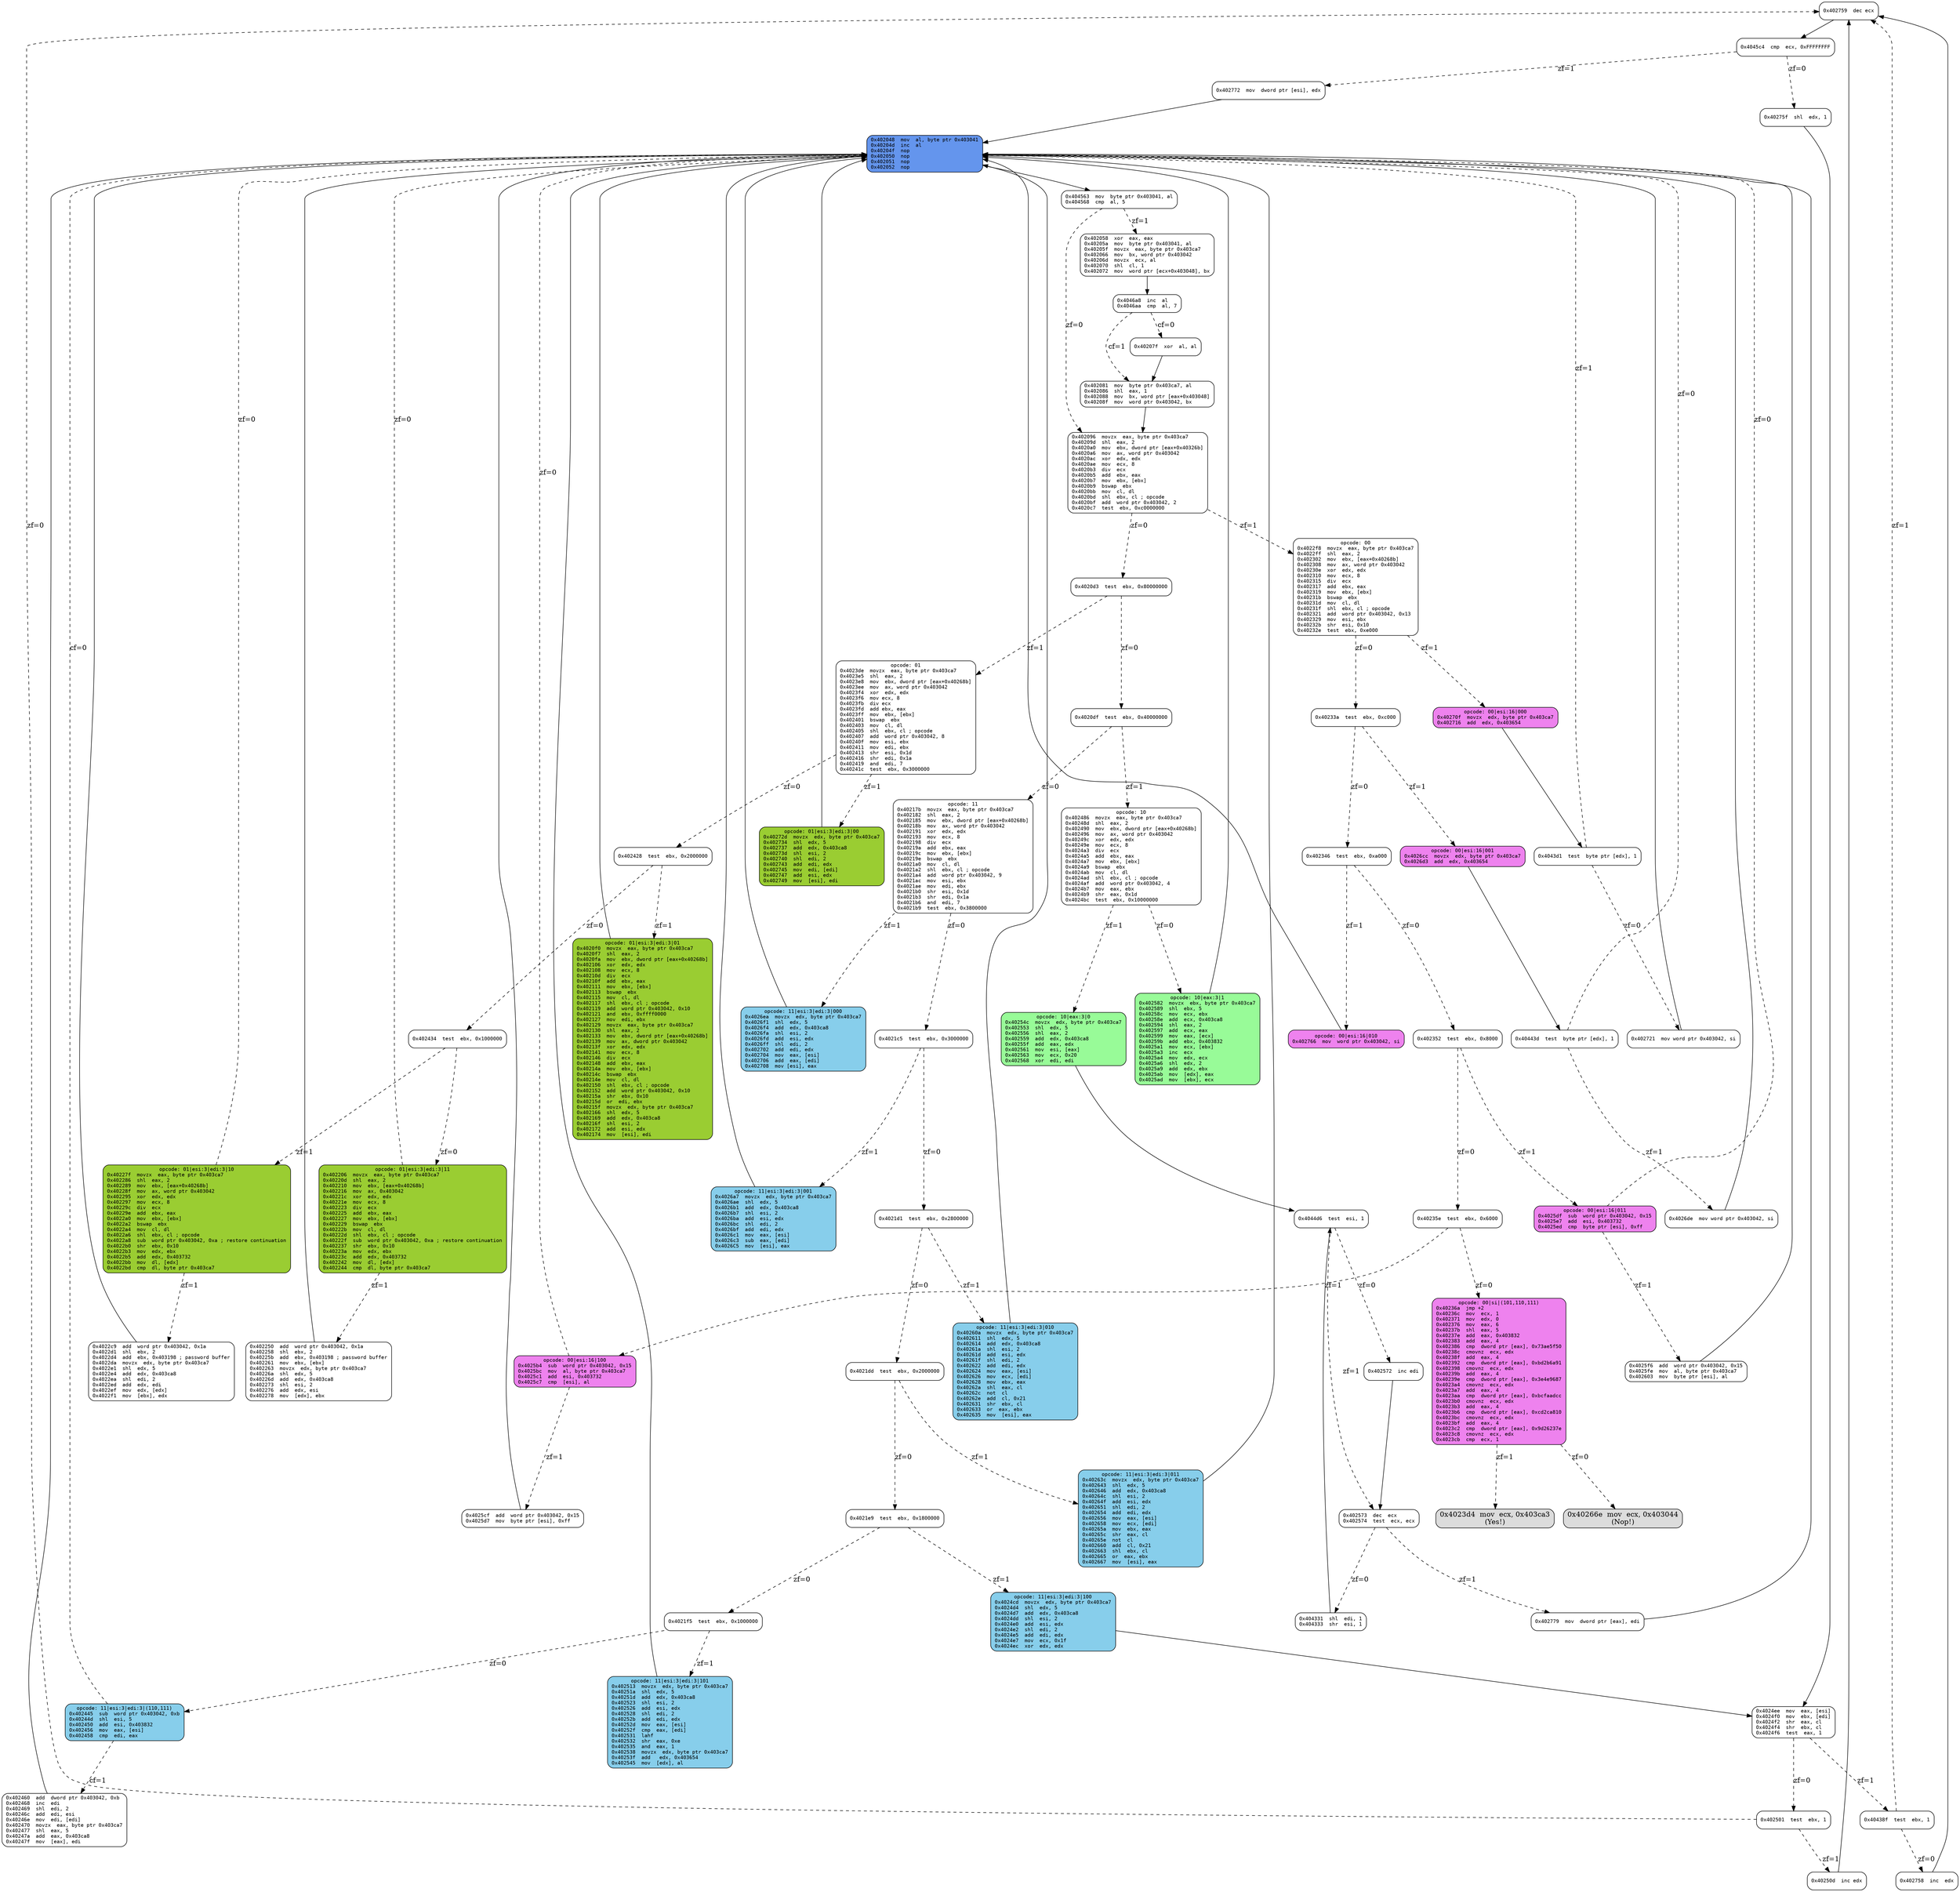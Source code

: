 digraph G {
  0 [
   shape=box, style=rounded,
   label="0x402759  dec ecx\l", fontname="Inconsolata",
   fontsize=10.0
   ];
  1 [
   shape=box, style=rounded,
   label="0x40275f  shl  edx, 1\l", fontname="Inconsolata",
   fontsize=10.0
   ];
  2 [
   shape=box, style=rounded, label="0x402758  inc  edx\l",
   fontname="Inconsolata", fontsize=10.0
   ];
//3 [shape=box, style=rounded, label="0x402750  nop\l0x402751  nop\l0x402752  nop\l", fontname="Inconsolata", fontsize=10.0];
4 [shape=box, style=rounded, label="0x402721  mov word ptr 0x403042, si\l", fontname="Inconsolata", fontsize=10.0];
//5 [shape=box, style=rounded, label="0x402728"];
6 [shape=box, style="rounded,filled", fillcolor=violet, label="opcode: 00|esi:16|000
0x40270f  movzx  edx, byte ptr 0x403ca7\l0x402716  add  edx, 0x403654\l", fontname="Inconsolata", fontsize=10.0];
7 [shape=box, style=rounded, label="0x4026de  mov word ptr 0x403042, si\l", fontname="Inconsolata", fontsize=10.0];
//8 [shape=box, style=rounded, label="0x4026e5  not  cl\l0x402660  add  cl, 0x21\l0x402663  shl  ebx, cl\l0x402665  or  eax, ebx\l0x402667  mov  [esi], eax\l", fontname="Inconsolata", fontsize=10.0];
9 [shape=box, style="rounded,filled", fillcolor=violet, label="opcode: 00|esi:16|001
0x4026cc  movzx  edx, byte ptr 0x403ca7\l0x4026d3  add  edx, 0x403654\l", fontname="Inconsolata", fontsize=10.0];
10 [shape=box, style="filled,rounded", fillcolor=violet, label="opcode: 00|esi:16|011
0x4025df  sub  word ptr 0x403042, 0x15\l0x4025e7  add  esi, 0x403732\l0x4025ed  cmp  byte ptr [esi], 0xff\l", fontname="Inconsolata", fontsize=10.0];
11 [shape=box, style=rounded, label="0x4025f6  add  word ptr 0x403042, 0x15\l0x4025fe  mov  al, byte ptr 0x403ca7\l0x402603  mov  byte ptr [esi], al\l", fontname="Inconsolata", fontsize=10.0];
12 [shape=box, style="rounded,filled", fillcolor=violet, label="opcode: 00|esi:16|100
0x4025b4  sub  word ptr 0x403042, 0x15\l0x4025bc  mov  al, byte ptr 0x403ca7\l0x4025c1  add  esi, 0x403732\l0x4025c7  cmp  [esi], al\l", fontname="Inconsolata", fontsize=10.0];
13 [shape=box, style=rounded, label="0x4025cf  add  word ptr 0x403042, 0x15\l0x4025d7  mov  byte ptr [esi], 0xff\l", fontname="Inconsolata", fontsize=10.0];
14 [shape=box, style=rounded, label="0x402573  dec  ecx\l0x402574  test  ecx, ecx\l", fontname="Inconsolata", fontsize=10.0];
//15 [shape=box, style=rounded, label="0x40257c  nop\l", fontname="Inconsolata", fontsize=10.0];
16 [shape=box, style=rounded, label="0x402572  inc edi\l", fontname="Inconsolata", fontsize=10.0];
//17 [shape=box, style=rounded, label="0x40256a  nop\l0x40256b  nop\l0x40256c  nop\l", fontname="Inconsolata", fontsize=10.0];
18 [shape=box, style="rounded,filled", fillcolor="palegreen", label="opcode: 10|eax:3|0
0x40254c  movzx  edx, byte ptr 0x403ca7\l0x402553  shl  edx, 5\l0x402556  shl  eax, 2\l0x402559  add  edx, 0x403ca8\l0x40255f  add  eax, edx\l0x402561  mov  esi, [eax]\l0x402563  mov  ecx, 0x20\l0x402568  xor  edi, edi\l", fontname="Inconsolata", fontsize=10.0];
19 [shape=box, style=rounded, label="0x402501  test  ebx, 1\l", fontname="Inconsolata", fontsize=10.0];
20 [shape=box, style=rounded, label="0x40250d  inc edx\l", fontname="Inconsolata", fontsize=10.0];
21 [shape=box, style=rounded, label="0x4024ee  mov  eax, [esi]\l0x4024f0  mov  ebx, [edi]\l0x4024f2  shr  eax, cl\l0x4024f4  shr  ebx, cl\l0x4024f6  test  eax, 1\l", fontname="Inconsolata", fontsize=10.0];
22 [shape=box, style="rounded,filled", fillcolor=skyblue, label="opcode: 11|esi:3|edi:3|100
0x4024cd  movzx  edx, byte ptr 0x403ca7\l0x4024d4  shl  edx, 5\l0x4024d7  add  edx, 0x403ca8\l0x4024dd  shl  esi, 2\l0x4024e0  add  esi, edx\l0x4024e2  shl  edi, 2\l0x4024e5  add  edi, edx\l0x4024e7  mov  ecx, 0x1f\l0x4024ec  xor  edx, edx\l", fontname="Inconsolata", fontsize=10.0];
23 [shape=box, style=rounded, label="opcode: 10
0x402486  movzx  eax, byte ptr 0x403ca7\l0x40248d  shl  eax, 2\l0x402490  mov  ebx, dword ptr [eax+0x40268b]\l0x402496  mov  ax, word ptr 0x403042\l0x40249c  xor  edx, edx\l0x40249e  mov  ecx, 8\l0x4024a3  div  ecx\l0x4024a5  add  ebx, eax\l0x4024a7  mov  ebx, [ebx]\l0x4024a9  bswap  ebx\l0x4024ab  mov  cl, dl\l0x4024ad  shl  ebx, cl ; opcode\l0x4024af  add  word ptr 0x403042, 4\l0x4024b7  mov  eax, ebx\l0x4024b9  shr  eax, 0x1d\l0x4024bc  test  ebx, 0x10000000\l", fontname="Inconsolata", fontsize=10.0];
//24 [shape=box, style=rounded, label="0x4024c8"];
25 [shape=box, style="rounded,filled", fillcolor=skyblue, label="opcode: 11|esi:3|edi:3|(110,111)
0x402445  sub  word ptr 0x403042, 0xb\l0x40244d  shl  esi, 5\l0x402450  add  esi, 0x403832\l0x402456  mov  eax, [esi]\l0x402458  cmp  edi, eax\l", fontname="Inconsolata", fontsize=10.0];
26 [shape=box, style=rounded, label="0x402460  add  dword ptr 0x403042, 0xb\l0x402468  inc  edi\l0x402469  shl  edi, 2\l0x40246c  add  edi, esi\l0x40246e  mov  edi, [edi]\l0x402470  movzx  eax, byte ptr 0x403ca7\l0x402477  shl  eax, 5\l0x40247a  add  eax, 0x403ca8\l0x40247f  mov  [eax], edi\l", fontname="Inconsolata", fontsize=10.0];
27 [shape=box, style=rounded, label="0x402434  test  ebx, 0x1000000\l", fontname="Inconsolata", fontsize=10.0];
//28 [shape=box, style=rounded, label="0x402440"];
29 [shape=box, style=rounded, label="0x402428  test  ebx, 0x2000000\l", fontname="Inconsolata", fontsize=10.0];
30 [shape=box, style=rounded, label="opcode: 01
0x4023de  movzx  eax, byte ptr 0x403ca7\l0x4023e5  shl  eax, 2\l0x4023e8  mov  ebx, dword ptr [eax+0x40268b]\l0x4023ee  mov  ax, word ptr 0x403042\l0x4023f4  xor  edx, edx\l0x4023f6  mov ecx, 8\l0x4023fb  div ecx\l0x4023fd  add ebx, eax\l0x4023ff  mov  ebx, [ebx]\l0x402401  bswap  ebx\l0x402403  mov  cl, dl\l0x402405  shl  ebx, cl ; opcode\l0x402407  add  word ptr 0x403042, 8\l0x40240f  mov  esi, ebx\l0x402411  mov  edi, ebx\l0x402413  shr  esi, 0x1d\l0x402416  shr  edi, 0x1a\l0x402419  and  edi, 7\l0x40241c  test  ebx, 0x3000000\l", fontname="Inconsolata", fontsize=10.0];
31 [shape=box, style="rounded,filled", fillcolor=violet, label="opcode: 00|si|(101,110,111)
0x40236a  jmp +2\l0x40236c  mov  ecx, 1\l0x402371  mov  edx, 0\l0x402376  mov  eax, 6\l0x40237b  shl  eax, 5\l0x40237e  add  eax, 0x403832\l0x402383  add  eax, 4\l0x402386  cmp  dword ptr [eax], 0x73ae5f50\l0x40238c  cmovnz  ecx, edx\l0x40238f  add  eax, 4\l0x402392  cmp  dword ptr [eax], 0xbd2b6a91\l0x402398  cmovnz  ecx, edx\l0x40239b  add  eax, 4\l0x40239e  cmp  dword ptr [eax], 0x3e4e9687\l0x4023a4  cmovnz  ecx, edx\l0x4023a7  add  eax, 4\l0x4023aa  cmp  dword ptr [eax], 0xbcfaadcc\l0x4023b0  cmovnz  ecx, edx\l0x4023b3  add  eax, 4\l0x4023b6  cmp  dword ptr [eax], 0xcd2ca810\l0x4023bc  cmovnz  ecx, edx\l0x4023bf  add  eax, 4\l0x4023c2  cmp  dword ptr [eax], 0x9d26237e\l0x4023c8  cmovnz  ecx, edx\l0x4023cb  cmp  ecx, 1\l", fontname="Inconsolata", fontsize=10.0];
32 [shape=box, style="filled,rounded", fillcolor=gainsboro, label="0x4023d4  mov  ecx, 0x403ca3
(Yes!)"];
33 [shape=box, style=rounded, label="0x40235e  test  ebx, 0x6000\l", fontname="Inconsolata", fontsize=10.0];
34 [shape=box, style=rounded, label="0x402352  test  ebx, 0x8000\l", fontname="Inconsolata", fontsize=10.0];
35 [shape=box, style=rounded, label="0x402346  test  ebx, 0xa000\l", fontname="Inconsolata", fontsize=10.0];
36 [shape=box, style=rounded, label="0x40233a  test  ebx, 0xc000\l", fontname="Inconsolata", fontsize=10.0];
37 [shape=box, style=rounded, label="opcode: 00
0x4022f8  movzx  eax, byte ptr 0x403ca7\l0x4022ff  shl  eax, 2\l0x402302  mov  ebx, [eax+0x40268b]\l0x402308  mov  ax, word ptr 0x403042\l0x40230e  xor  edx, edx\l0x402310  mov  ecx, 8\l0x402315  div  ecx\l0x402317  add  ebx, eax\l0x402319  mov  ebx, [ebx]\l0x40231b  bswap  ebx\l0x40231d  mov  cl, dl\l0x40231f  shl  ebx, cl ; opcode\l0x402321  add  word ptr 0x403042, 0x13\l0x402329  mov  esi, ebx\l0x40232b  shr  esi, 0x10\l0x40232e  test  ebx, 0xe000\l", fontname="Inconsolata", fontsize=10.0];
38 [shape=box, style="rounded,filled", fillcolor=yellowgreen, label="opcode: 01|esi:3|edi:3|10
0x40227f  movzx  eax, byte ptr 0x403ca7\l0x402286  shl  eax, 2\l0x402289  mov  ebx, [eax+0x40268b]\l0x40228f  mov  ax, word ptr 0x403042\l0x402295  xor  edx, edx\l0x402297  mov  ecx, 8\l0x40229c  div  ecx\l0x40229e  add  ebx, eax\l0x4022a0  mov  ebx, [ebx]\l0x4022a2  bswap  ebx\l0x4022a4  mov  cl, dl\l0x4022a6  shl  ebx, cl ; opcode\l0x4022a8  sub  word ptr 0x403042, 0xa ; restore continuation\l0x4022b0  shr  ebx, 0x10\l0x4022b3  mov  edx, ebx\l0x4022b5  add  edx, 0x403732\l0x4022bb  mov  dl, [edx]\l0x4022bd  cmp  dl, byte ptr 0x403ca7\l", fontname="Inconsolata", fontsize=10.0];
39 [shape=box, style=rounded, label="0x4022c9  add  word ptr 0x403042, 0x1a\l0x4022d1  shl  ebx, 2\l0x4022d4  add  ebx, 0x403198 ; password buffer\l0x4022da  movzx  edx, byte ptr 0x403ca7\l0x4022e1  shl  edx, 5\l0x4022e4  add  edx, 0x403ca8\l0x4022ea  shl  edi, 2\l0x4022ed  add  edx, edi\l0x4022ef  mov  edx, [edx]\l0x4022f1  mov  [ebx], edx\l", fontname="Inconsolata", fontsize=10.0];
40 [shape=box, style="rounded,filled", fillcolor=yellowgreen label="opcode: 01|esi:3|edi:3|11
0x402206  movzx  eax, byte ptr 0x403ca7\l0x40220d  shl  eax, 2\l0x402210  mov  ebx, [eax+0x40268b]\l0x402216  mov  ax, 0x403042\l0x40221c  xor  edx, edx\l0x40221e  mov  ecx, 8\l0x402223  div  ecx\l0x402225  add  ebx, eax\l0x402227  mov  ebx, [ebx]\l0x402229  bswap  ebx\l0x40222b  mov  cl, dl\l0x40222d  shl  ebx, cl ; opcode\l0x40222f  sub  word ptr 0x403042, 0xa ; restore continuation\l0x402237  shr  ebx, 0x10\l0x40223a  mov  edx, ebx\l0x40223c  add  edx, 0x403732\l0x402242  mov  dl, [edx]\l0x402244  cmp  dl, byte ptr 0x403ca7\l", fontname="Inconsolata", fontsize=10.0];
41 [shape=box, style=rounded, label="0x402250  add  word ptr 0x403042, 0x1a\l0x402258  shl  ebx, 2\l0x40225b  add  ebx, 0x403198 ; password buffer\l0x402261  mov  ebx, [ebx]\l0x402263  movzx  edx, byte ptr 0x403ca7\l0x40226a  shl  edx, 5\l0x40226d  add  edx, 0x403ca8\l0x402273  shl  esi, 2\l0x402276  add  edx, esi\l0x402278  mov  [edx], ebx\l", fontname="Inconsolata", fontsize=10.0];
42 [shape=box, style=rounded, label="0x4021f5  test  ebx, 0x1000000", fontname="Inconsolata", fontsize=10.0];
//43 [shape=box, style=rounded, label="0x402201"];
44 [shape=box, style=rounded, label="0x4021e9  test  ebx, 0x1800000\l", fontname="Inconsolata", fontsize=10.0];
45 [shape=box, style=rounded, label="0x4021dd  test  ebx, 0x2000000\l", fontname="Inconsolata", fontsize=10.0];
46 [shape=box, style=rounded, label="0x4021d1  test  ebx, 0x2800000\l", fontname="Inconsolata", fontsize=10.0];
47 [shape=box, style=rounded, label="0x4021c5  test  ebx, 0x3000000\l", fontname="Inconsolata", fontsize=10.0];
48 [shape=box, style=rounded, label="opcode: 11
0x40217b  movzx  eax, byte ptr 0x403ca7\l0x402182  shl  eax, 2\l0x402185  mov  ebx, dword ptr [eax+0x40268b]\l0x40218b  mov  ax, word ptr 0x403042\l0x402191  xor  edx, edx\l0x402193  mov  ecx, 8\l0x402198  div  ecx\l0x40219a  add  ebx, eax\l0x40219c  mov  ebx, [ebx]\l0x40219e  bswap  ebx\l0x4021a0  mov  cl, dl\l0x4021a2  shl  ebx, cl ; opcode\l0x4021a4  add  word ptr 0x403042, 9\l0x4021ac  mov  esi, ebx\l0x4021ae  mov  edi, ebx\l0x4021b0  shr  esi, 0x1d\l0x4021b3  shr  edi, 0x1a\l0x4021b6  and  edi, 7\l0x4021b9  test  ebx, 0x3800000\l", fontname="Inconsolata", fontsize=10.0];
49 [shape=box, style=rounded, label="0x4020df  test  ebx, 0x40000000\l", fontname="Inconsolata", fontsize=10.0];
//50 [shape=box, style=rounded, label="0x4020eb"];
51 [shape=box, style=rounded, label="0x4020d3  test  ebx, 0x80000000\l", fontname="Inconsolata", fontsize=10.0];
52 [shape=box, style=rounded, label="0x402096  movzx  eax, byte ptr 0x403ca7\l0x40209d  shl  eax, 2\l0x4020a0  mov  ebx, dword ptr [eax+0x40326b]\l0x4020a6  mov  ax, word ptr 0x403042\l0x4020ac  xor  edx, edx\l0x4020ae  mov  ecx, 8\l0x4020b3  div  ecx\l0x4020b5  add  ebx, eax\l0x4020b7  mov  ebx, [ebx]\l0x4020b9  bswap  ebx\l0x4020bb  mov  cl, dl\l0x4020bd  shl  ebx, cl ; opcode\l0x4020bf  add  word ptr 0x403042, 2\l0x4020c7  test  ebx, 0xc0000000\l", fontname="Inconsolata", fontsize=10.0];
53 [shape=box, style=rounded, label="0x402081  mov  byte ptr 0x403ca7, al\l0x402086  shl  eax, 1\l0x402088  mov  bx, word ptr [eax+0x403048]\l0x40208f  mov  word ptr 0x403042, bx\l", fontname="Inconsolata", fontsize=10.0];
54 [shape=box, style=rounded, label="0x40207f  xor  al, al\l", fontname="Inconsolata", fontsize=10.0];
55 [shape=box, style=rounded, label="0x402058  xor  eax, eax\l0x40205a  mov  byte ptr 0x403041, al\l0x40205f  movzx  eax, byte ptr 0x403ca7\l0x402066  mov  bx, word ptr 0x403042\l0x40206d  movzx  ecx, al\l0x402070  shl  cl, 1\l0x402072  mov  word ptr [ecx+0x403048], bx\l", fontname="Inconsolata", fontsize=10.0];
56 [shape=box, style="filled,rounded", fillcolor=cornflowerblue, label="0x402048  mov  al, byte ptr 0x403041\l0x40204d  inc  al\l0x40204f  nop\l0x402050  nop\l0x402051  nop\l0x402052  nop\l", fontname="Inconsolata", fontsize=10.0];
57 [shape=box, style=rounded, label="0x402779  mov  dword ptr [eax], edi\l", fontname="Inconsolata", fontsize=10.0];
58 [shape=box, style=rounded, label="0x402772  mov  dword ptr [esi], edx\l", fontname="Inconsolata", fontsize=10.0];
59 [shape=box, style="filled,rounded", fillcolor=violet, label="opcode: 00|esi:16|010
0x402766  mov  word ptr 0x403042, si\l", fontname="Inconsolata", fontsize=10.0];
60 [shape=box, style="rounded,filled", fillcolor=yellowgreen, label="opcode: 01|esi:3|edi:3|00
0x40272d  movzx  edx, byte ptr 0x403ca7\l0x402734  shl  edx, 5\l0x402737  add  edx, 0x403ca8\l0x40273d  shl  esi, 2\l0x402740  shl  edi, 2\l0x402743  add  edi, edx\l0x402745  mov  edi, [edi]\l0x402747  add  esi, edx\l0x402749  mov  [esi], edi\l", fontname="Inconsolata", fontsize=10.0];
61 [shape=box, style="rounded,filled", fillcolor=skyblue, label="opcode: 11|esi:3|edi:3|000
0x4026ea  movzx  edx, byte ptr 0x403ca7\l0x4026f1  shl  edx, 5\l0x4026f4  add  edx, 0x403ca8\l0x4026fa  shl  esi, 2\l0x4026fd  add  esi, edx\l0x4026ff  shl  edi, 2\l0x402702  add  edi, edx\l0x402704  mov  eax, [esi]\l0x402706  add  eax, [edi]\l0x402708  mov [esi], eax\l", fontname="Inconsolata", fontsize=10.0];
62 [shape=box, style="rounded,filled", fillcolor=skyblue, label="opcode: 11|esi:3|edi:3|001
0x4026a7  movzx  edx, byte ptr 0x403ca7\l0x4026ae  shl  edx, 5\l0x4026b1  add  edx, 0x403ca8\l0x4026b7  shl  esi, 2\l0x4026ba  add  esi, edx\l0x4026bc  shl  edi, 2\l0x4026bf  add  edi, edx\l0x4026c1  mov  eax, [esi]\l0x4026c3  sub  eax, [edi]\l0x4026C5  mov  [esi], eax\l", fontname="Inconsolata", fontsize=10.0];
63 [shape=box, style="rounded,filled", fillcolor=skyblue, label="opcode: 11|esi:3|edi:3|011
0x40263c  movzx  edx, byte ptr 0x403ca7\l0x402643  shl  edx, 5\l0x402646  add  edx, 0x403ca8\l0x40264c  shl  esi, 2\l0x40264f  add  esi, edx\l0x402651  shl  edi, 2\l0x402654  add  edi, edx\l0x402656  mov  eax, [esi]\l0x402658  mov  ecx, [edi]\l0x40265a  mov  ebx, eax\l0x40265c  shr  eax, cl\l0x40265e  not  cl\l0x402660  add  cl, 0x21\l0x402663  shl  ebx, cl\l0x402665  or  eax, ebx\l0x402667  mov  [esi], eax\l", fontname="Inconsolata", fontsize=10.0];
64 [shape=box, style="rounded,filled", fillcolor=skyblue, label="opcode: 11|esi:3|edi:3|010
0x40260a  movzx  edx, byte ptr 0x403ca7\l0x402611  shl  edx, 5\l0x402614  add  edx, 0x403ca8\l0x40261a  shl  esi, 2\l0x40261d  add  esi, edx\l0x40261f  shl  edi, 2\l0x402622  add  edi, edx\l0x402624  mov  eax, [esi]\l0x402626  mov  ecx, [edi]\l0x402628  mov  ebx, eax\l0x40262a  shl  eax, cl\l0x40262c  not  cl\l0x40262e  add  cl, 0x21\l0x402631  shr  ebx, cl\l0x402633  or  eax, ebx\l0x402635  mov  [esi], eax\l", fontname="Inconsolata", fontsize=10.0];
65 [shape=box, style="rounded,filled", fillcolor=palegreen, label="opcode: 10|eax:3|1
0x402582  movzx  ebx, byte ptr 0x403ca7\l0x402589  shl  ebx, 5\l0x40258c  mov  ecx, ebx\l0x40258e  add  ecx, 0x403ca8\l0x402594  shl  eax, 2\l0x402597  add  ecx, eax\l0x402599  mov  eax, [ecx]\l0x40259b  add  ebx, 0x403832\l0x4025a1  mov  ecx, [ebx]\l0x4025a3  inc  ecx\l0x4025a4  mov  edx, ecx\l0x4025a6  shl  edx, 2\l0x4025a9  add  edx, ebx\l0x4025ab  mov  [edx], eax\l0x4025ad  mov  [ebx], ecx\l", fontname="Inconsolata", fontsize=10.0];
66 [shape=box, style="rounded,filled", fillcolor=skyblue, label="opcode: 11|esi:3|edi:3|101
0x402513  movzx  edx, byte ptr 0x403ca7\l0x40251a  shl  edx, 5\l0x40251d  add  edx, 0x403ca8\l0x402523  shl  esi, 2\l0x402526  add  esi, edx\l0x402528  shl  edi, 2\l0x40252b  add  edi, edx\l0x40252d  mov  eax, [esi]\l0x40252f  cmp  eax, [edi]\l0x402531  lahf\l0x402532  shr  eax, 0xe\l0x402535  and  eax, 1\l0x402538  movzx  edx, byte ptr 0x403ca7\l0x40253f  add   edx, 0x403654\l0x402545  mov  [edx], al\l",  fontname="Inconsolata", fontsize=10.0];
67 [shape=box, style="rounded,filled", fillcolor=yellowgreen, label="opcode: 01|esi:3|edi:3|01
0x4020f0  movzx  eax, byte ptr 0x403ca7\l0x4020f7  shl  eax, 2\l0x4020fa  mov  ebx, dword ptr [eax+0x40268b]\l0x402106  xor  edx, edx\l0x402108  mov  ecx, 8\l0x40210d  div  ecx\l0x40210f  add  ebx, eax\l0x402111  mov  ebx, [ebx]\l0x402113  bswap  ebx\l0x402115  mov  cl, dl\l0x402117  shl  ebx, cl ; opcode\l0x402119  add  word ptr 0x403042, 0x10\l0x402121  and  ebx, 0xffff0000\l0x402127  mov  edi, ebx\l0x402129  movzx  eax, byte ptr 0x403ca7\l0x402130  shl  eax, 2\l0x402133  mov  ebx, dword ptr [eax+0x40268b]\l0x402139  mov  ax, dword ptr 0x403042\l0x40213f  xor  edx, edx\l0x402141  mov  ecx, 8\l0x402146  div  ecx\l0x402148  add  ebx, eax\l0x40214a  mov  ebx, [ebx]\l0x40214c  bswap  ebx\l0x40214e  mov  cl, dl\l0x402150  shl  ebx, cl ; opcode\l0x402152  add  word ptr 0x403042, 0x10\l0x40215a  shr  ebx, 0x10\l0x40215d  or  edi, ebx\l0x40215f  movzx  edx, byte ptr 0x403ca7\l0x402166  shl  edx, 5\l0x402169  add  edx, 0x403ca8\l0x40216f  shl  esi, 2\l0x402172  add  esi, edx\l0x402174  mov  [esi], edi\l", fontname="Inconsolata", fontsize=10.0];
//68 [shape=box, style=rounded, label="0x402673"];
69 [shape=box, style="filled,rounded", fillcolor="gainsboro", label="0x40266e  mov  ecx, 0x403044
(Nop!)"];
70 [shape=box, style=rounded, label="0x404563  mov  byte ptr 0x403041, al\l0x404568  cmp  al, 5\l", fontname="Inconsolata", fontsize=10.0];
71 [shape=box, style=rounded, label="0x4046a8  inc  al\l0x4046aa  cmp  al, 7\l", fontname="Inconsolata", fontsize=10.0];
72 [shape=box, style=rounded, label="0x4044d6  test  esi, 1\l", fontname="Inconsolata", fontsize=10.0];
73 [shape=box, style=rounded, label="0x404331  shl  edi, 1\l0x404333  shr  esi, 1\l", fontname="Inconsolata", fontsize=10.0];
74 [shape=box, style=rounded, label="0x4043d1  test  byte ptr [edx], 1\l", fontname="Inconsolata", fontsize=10.0];
75 [shape=box, style=rounded, label="0x40438f  test  ebx, 1\l", fontname="Inconsolata", fontsize=10.0];
76 [shape=box, style=rounded, label="0x4045c4  cmp  ecx, 0xFFFFFFFF\l", fontname="Inconsolata", fontsize=10.0];
77 [shape=box, style=rounded, label="0x40443d  test  byte ptr [edx], 1\l", fontname="Inconsolata", fontsize=10.0];
56 -> 70 [ label="", style="solid"];
55 -> 71 [ label="", style="solid"];
//17 -> 72 [ label="", style="solid"];
//15 -> 73 [ label="", style="solid"];
6 -> 74 [ label="", style="solid"];
//3 -> 75 [ label="", style="solid"];
0 -> 76 [ label="", style="solid"];
//0 -> 1 [ label="zf=0", style="dashed"];
76 -> 1 [ label="zf=0", style="dashed"];
//0 -> 58 [ label="zf=1", style="dashed"];
76 -> 58 [ label="zf=1", style="dashed"];
1 -> 21 [ label="", style="solid"];
2 -> 0 [ label="", style="solid"];
//3 -> 2 [ label="zf=0", style="dashed"];
75 -> 2 [ label="zf=0", style="dashed"];
//3 -> 0 [ label="zf=1", style="dashed"];
75 -> 0 [ label="zf=1", style="dashed"];
//4 -> 5 [ label="", style="solid"];
4 -> 56 [ label="", style="solid"];
//5 -> 56 [ label="", style="solid"];
//6 -> 4 [ label="zf=0", style="dashed"];
74 -> 4 [ label="zf=0", style="dashed"];
//6 -> 56 [ label="zf=1", style="dashed"];
74 -> 56 [ label="zf=1", style="dashed"];
//6 -> 5 [ label="zf=1", style="dashed"];
//7 -> 8 [ label="", style="solid"];
7 -> 56 [ label="", style="solid"];
//8 -> 56 [ label="", style="solid"];
9 -> 77 [label="", style="solid"];
//9 -> 7 [ label="zf=1", style="dashed"];
77 -> 7 [ label="zf=1", style="dashed"];
//9 -> 8 [ label="zf=0", style="dashed"];
//77 -> 8 [ label="zf=0", style="dashed"];
77 -> 56 [ label="zf=0", style="dashed"];
10 -> 11 [ label="zf=1", style="dashed"];
10 -> 56 [ label="zf=0", style="dashed"];
11 -> 56 [ label="", style="solid"];
12 -> 13 [ label="zf=1", style="dashed"];
12 -> 56 [ label="zf=0", style="dashed"];
13 -> 56 [ label="", style="solid"];
//14 -> 15 [ label="zf=0", style="dashed"];
14 -> 73 [ label="zf=0", style="dashed"];
14 -> 57 [ label="zf=1", style="dashed"];
//15 -> 17 [ label="", style="solid"];
//73 -> 17 [ label="", style="solid"];
73 -> 72 [ label="", style="solid"];
16 -> 14 [ label="", style="solid"];
//17 -> 16 [ label="zf=0", style="dashed"];
72 -> 16 [ label="zf=0", style="dashed"];
//17 -> 14 [ label="zf=1", style="dashed"];
72 -> 14 [ label="zf=1", style="dashed"];
//18 -> 17 [ label="", style="solid"];
18 -> 72 [ label="", style="solid"];
19 -> 20 [ label="zf=1", style="dashed"];
19 -> 0 [ label="zf=0", style="dashed"];
20 -> 0 [ label="", style="solid"];
21 -> 19 [ label="zf=0", style="dashed"];
//21 -> 3 [ label="zf=1", style="dashed"];
21 -> 75 [ label="zf=1", style="dashed"];
22 -> 21 [ label="", style="solid"];
23 -> 65 [ label="zf=0", style="dashed"];
23 -> 18 [ label="zf=1", style="dashed"];
//24 -> 65 [ label="", style="solid"];
25 -> 26 [ label="cf=1", style="dashed"];
25 -> 56 [ label="cf=0", style="dashed"];
26 -> 56 [ label="", style="solid"];
27 -> 40 [ label="zf=0", style="dashed"];
27 -> 38 [ label="zf=1", style="dashed"];
//28 -> 40 [ label="", style="solid"];
29 -> 27 [ label="zf=0", style="dashed"];
29 -> 67 [ label="zf=1", style="dashed"];
30 -> 29 [ label="zf=0", style="dashed"];
30 -> 60 [ label="zf=1", style="dashed"];
31 -> 32 [ label="zf=1", style="dashed"];
31 -> 69 [ label="zf=0", style="dashed"];
//32 -> 68 [ label="", style="solid"];
33 -> 31 [ label="zf=0", style="dashed"];
33 -> 12 [ label="zf=1", style="dashed"];
34 -> 33 [ label="zf=0", style="dashed"];
34 -> 10 [ label="zf=1", style="dashed"];
35 -> 34 [ label="zf=0", style="dashed"];
35 -> 59 [ label="zf=1", style="dashed"];
36 -> 35 [ label="zf=0", style="dashed"];
36 -> 9 [ label="zf=1", style="dashed"];
37 -> 36 [ label="zf=0", style="dashed"];
37 -> 6 [ label="zf=1", style="dashed"];
38 -> 39 [ label="zf=1", style="dashed"];
38 -> 56 [ label="zf=0", style="dashed"];
39 -> 56 [ label="", style="solid"];
40 -> 41 [ label="zf=1", style="dashed"];
40 -> 56 [ label="zf=0", style="dashed"];
41 -> 56 [ label="", style="solid"];
42 -> 25 [ label="zf=0", style="dashed"];
42 -> 66 [ label="zf=1", style="dashed"];
//43 -> 25 [ label="", style="solid"];
44 -> 42 [ label="zf=0", style="dashed"];
44 -> 22 [ label="zf=1", style="dashed"];
45 -> 44 [ label="zf=0", style="dashed"];
45 -> 63 [ label="zf=1", style="dashed"];
46 -> 45 [ label="zf=0", style="dashed"];
46 -> 64 [ label="zf=1", style="dashed"];
47 -> 46 [ label="zf=0", style="dashed"];
47 -> 62 [ label="zf=1", style="dashed"];
48 -> 47 [ label="zf=0", style="dashed"];
48 -> 61 [ label="zf=1", style="dashed"];
//49 -> 50 [ label="zf=0", style="dashed"];
49 -> 48 [ label="zf=0", style="dashed"];
49 -> 23 [ label="zf=1", style="dashed"];
//50 -> 48 [ label="", style="solid"];
51 -> 49 [ label="zf=0", style="dashed"];
51 -> 30 [ label="zf=1", style="dashed"];
52 -> 51 [ label="zf=0", style="dashed"];
52 -> 37 [ label="zf=1", style="dashed"];
53 -> 52 [ label="", style="solid"];
54 -> 53 [ label="", style="solid"];
//55 -> 54 [ label="cf=0", style="dashed"];
71 -> 54 [ label="cf=0", style="dashed"];
//55 -> 53 [ label="cf=1", style="dashed"];
71 -> 53 [ label="cf=1", style="dashed"];
//56 -> 55 [ label="zf=1", style="dashed"];
70 -> 55 [ label="zf=1", style="dashed"];
//56 -> 52 [ label="zf=0", style="dashed"];
70 -> 52 [ label="zf=0", style="dashed"];
57 -> 56 [ label="", style="solid"];
58 -> 56 [ label="", style="solid"];
59 -> 56 [ label="", style="solid"];
60 -> 56 [ label="", style="solid"];
61 -> 56 [ label="", style="solid"];
62 -> 56 [ label="", style="solid"];
63 -> 56 [ label="", style="solid"];
64 -> 56 [ label="", style="solid"];
65 -> 56 [ label="", style="solid"];
66 -> 56 [ label="", style="solid"];
67 -> 56 [ label="", style="solid"];
}
